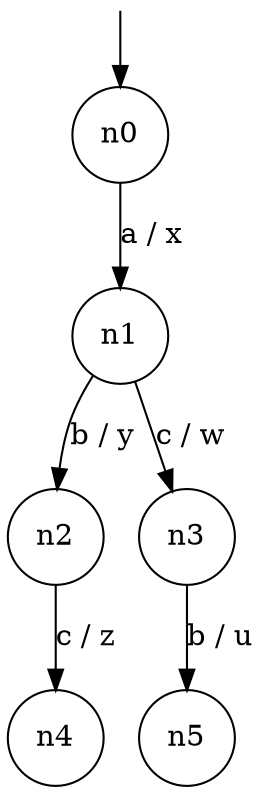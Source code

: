 digraph g {

	s0 [shape="circle" label="n0"];
	s1 [shape="circle" label="n1"];
	s2 [shape="circle" label="n2"];
	s3 [shape="circle" label="n3"];
	s4 [shape="circle" label="n4"];
	s5 [shape="circle" label="n5"];
	s0 -> s1 [label="a / x"];
	s1 -> s2 [label="b / y"];
	s1 -> s3 [label="c / w"];
	s2 -> s4 [label="c / z"];
	s3 -> s5 [label="b / u"];

__start0 [label="" shape="none" width="0" height="0"];
__start0 -> s0;

}
